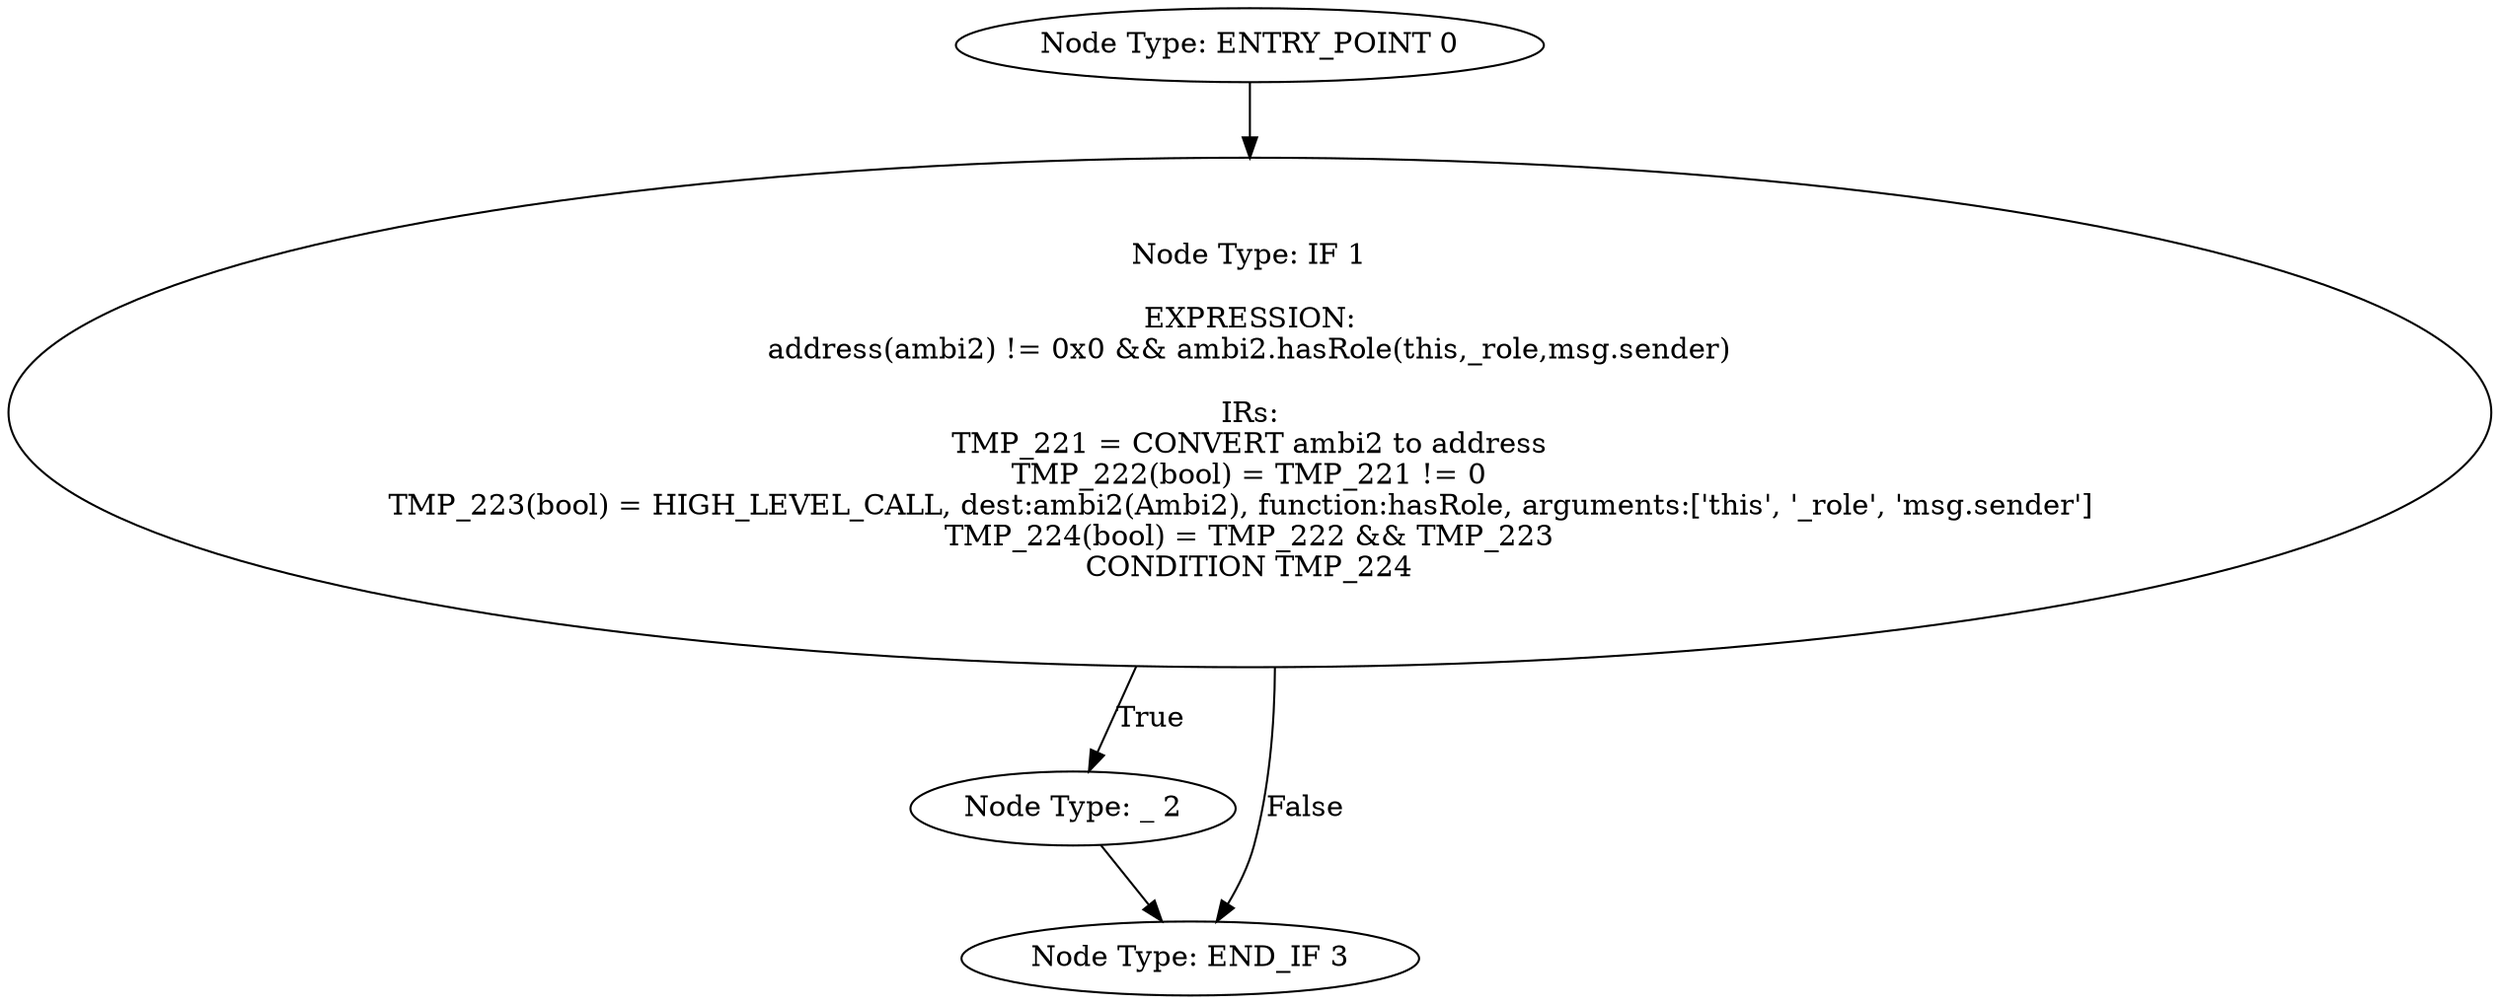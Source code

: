 digraph{
0[label="Node Type: ENTRY_POINT 0
"];
0->1;
1[label="Node Type: IF 1

EXPRESSION:
address(ambi2) != 0x0 && ambi2.hasRole(this,_role,msg.sender)

IRs:
TMP_221 = CONVERT ambi2 to address
TMP_222(bool) = TMP_221 != 0
TMP_223(bool) = HIGH_LEVEL_CALL, dest:ambi2(Ambi2), function:hasRole, arguments:['this', '_role', 'msg.sender']  
TMP_224(bool) = TMP_222 && TMP_223
CONDITION TMP_224"];
1->2[label="True"];
1->3[label="False"];
2[label="Node Type: _ 2
"];
2->3;
3[label="Node Type: END_IF 3
"];
}
